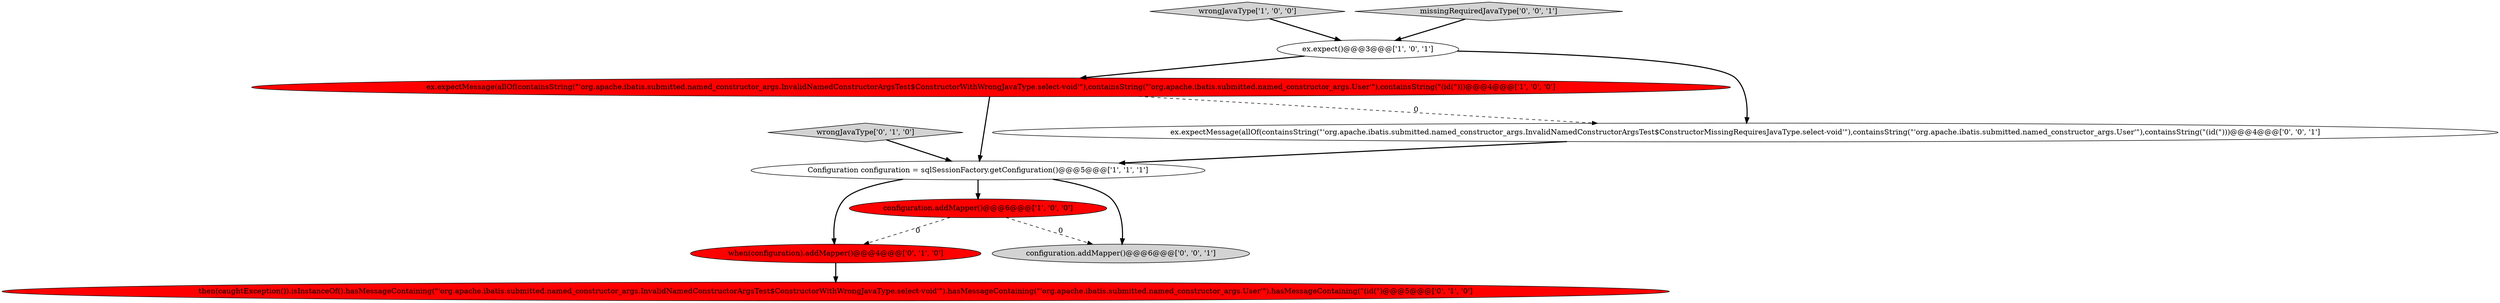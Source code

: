 digraph {
1 [style = filled, label = "Configuration configuration = sqlSessionFactory.getConfiguration()@@@5@@@['1', '1', '1']", fillcolor = white, shape = ellipse image = "AAA0AAABBB1BBB"];
7 [style = filled, label = "then(caughtException()).isInstanceOf().hasMessageContaining(\"'org.apache.ibatis.submitted.named_constructor_args.InvalidNamedConstructorArgsTest$ConstructorWithWrongJavaType.select-void'\").hasMessageContaining(\"'org.apache.ibatis.submitted.named_constructor_args.User'\").hasMessageContaining(\"(id(\")@@@5@@@['0', '1', '0']", fillcolor = red, shape = ellipse image = "AAA1AAABBB2BBB"];
4 [style = filled, label = "ex.expect()@@@3@@@['1', '0', '1']", fillcolor = white, shape = ellipse image = "AAA0AAABBB1BBB"];
6 [style = filled, label = "wrongJavaType['0', '1', '0']", fillcolor = lightgray, shape = diamond image = "AAA0AAABBB2BBB"];
5 [style = filled, label = "when(configuration).addMapper()@@@4@@@['0', '1', '0']", fillcolor = red, shape = ellipse image = "AAA1AAABBB2BBB"];
8 [style = filled, label = "configuration.addMapper()@@@6@@@['0', '0', '1']", fillcolor = lightgray, shape = ellipse image = "AAA0AAABBB3BBB"];
0 [style = filled, label = "ex.expectMessage(allOf(containsString(\"'org.apache.ibatis.submitted.named_constructor_args.InvalidNamedConstructorArgsTest$ConstructorWithWrongJavaType.select-void'\"),containsString(\"'org.apache.ibatis.submitted.named_constructor_args.User'\"),containsString(\"(id(\")))@@@4@@@['1', '0', '0']", fillcolor = red, shape = ellipse image = "AAA1AAABBB1BBB"];
3 [style = filled, label = "wrongJavaType['1', '0', '0']", fillcolor = lightgray, shape = diamond image = "AAA0AAABBB1BBB"];
9 [style = filled, label = "ex.expectMessage(allOf(containsString(\"'org.apache.ibatis.submitted.named_constructor_args.InvalidNamedConstructorArgsTest$ConstructorMissingRequiresJavaType.select-void'\"),containsString(\"'org.apache.ibatis.submitted.named_constructor_args.User'\"),containsString(\"(id(\")))@@@4@@@['0', '0', '1']", fillcolor = white, shape = ellipse image = "AAA0AAABBB3BBB"];
10 [style = filled, label = "missingRequiredJavaType['0', '0', '1']", fillcolor = lightgray, shape = diamond image = "AAA0AAABBB3BBB"];
2 [style = filled, label = "configuration.addMapper()@@@6@@@['1', '0', '0']", fillcolor = red, shape = ellipse image = "AAA1AAABBB1BBB"];
1->5 [style = bold, label=""];
4->9 [style = bold, label=""];
5->7 [style = bold, label=""];
6->1 [style = bold, label=""];
2->5 [style = dashed, label="0"];
1->2 [style = bold, label=""];
1->8 [style = bold, label=""];
0->9 [style = dashed, label="0"];
9->1 [style = bold, label=""];
2->8 [style = dashed, label="0"];
3->4 [style = bold, label=""];
0->1 [style = bold, label=""];
4->0 [style = bold, label=""];
10->4 [style = bold, label=""];
}
